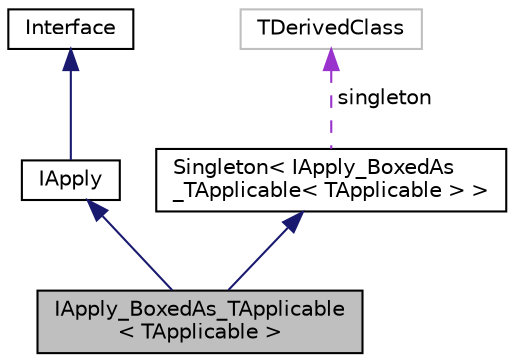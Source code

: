 digraph "IApply_BoxedAs_TApplicable&lt; TApplicable &gt;"
{
  edge [fontname="Helvetica",fontsize="10",labelfontname="Helvetica",labelfontsize="10"];
  node [fontname="Helvetica",fontsize="10",shape=record];
  Node4 [label="IApply_BoxedAs_TApplicable\l\< TApplicable \>",height=0.2,width=0.4,color="black", fillcolor="grey75", style="filled", fontcolor="black"];
  Node5 -> Node4 [dir="back",color="midnightblue",fontsize="10",style="solid",fontname="Helvetica"];
  Node5 [label="IApply",height=0.2,width=0.4,color="black", fillcolor="white", style="filled",URL="$classaworx_1_1lib_1_1strings_1_1boxing_1_1IApply.html"];
  Node6 -> Node5 [dir="back",color="midnightblue",fontsize="10",style="solid",fontname="Helvetica"];
  Node6 [label="Interface",height=0.2,width=0.4,color="black", fillcolor="white", style="filled",URL="$classaworx_1_1lib_1_1boxing_1_1Interface.html"];
  Node7 -> Node4 [dir="back",color="midnightblue",fontsize="10",style="solid",fontname="Helvetica"];
  Node7 [label="Singleton\< IApply_BoxedAs\l_TApplicable\< TApplicable \> \>",height=0.2,width=0.4,color="black", fillcolor="white", style="filled",URL="$classaworx_1_1lib_1_1lang_1_1Singleton.html"];
  Node8 -> Node7 [dir="back",color="darkorchid3",fontsize="10",style="dashed",label=" singleton" ,fontname="Helvetica"];
  Node8 [label="TDerivedClass",height=0.2,width=0.4,color="grey75", fillcolor="white", style="filled"];
}
